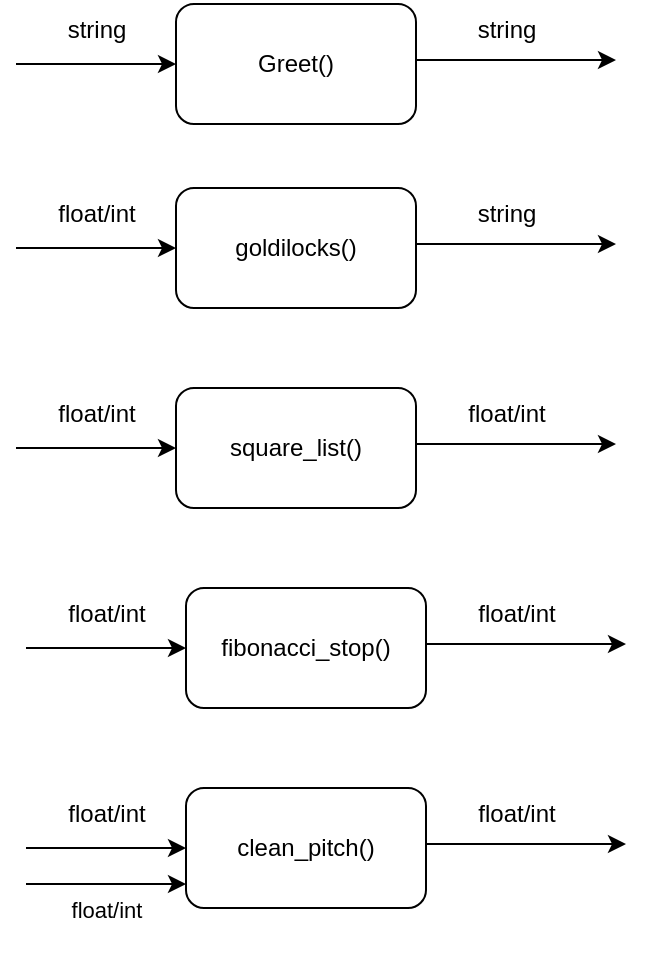 <mxfile>
    <diagram id="MLhdZbOge7Rhi6AA2Xl6" name="Page-1">
        <mxGraphModel dx="821" dy="518" grid="1" gridSize="10" guides="1" tooltips="1" connect="1" arrows="1" fold="1" page="1" pageScale="1" pageWidth="850" pageHeight="1100" math="0" shadow="0">
            <root>
                <mxCell id="0"/>
                <mxCell id="1" parent="0"/>
                <mxCell id="2" value="Greet()" style="rounded=1;whiteSpace=wrap;html=1;" vertex="1" parent="1">
                    <mxGeometry x="350" y="120" width="120" height="60" as="geometry"/>
                </mxCell>
                <mxCell id="3" value="" style="endArrow=classic;html=1;" edge="1" parent="1">
                    <mxGeometry width="50" height="50" relative="1" as="geometry">
                        <mxPoint x="470" y="148" as="sourcePoint"/>
                        <mxPoint x="570" y="148" as="targetPoint"/>
                    </mxGeometry>
                </mxCell>
                <mxCell id="4" value="" style="endArrow=classic;html=1;" edge="1" parent="1">
                    <mxGeometry width="50" height="50" relative="1" as="geometry">
                        <mxPoint x="270" y="150" as="sourcePoint"/>
                        <mxPoint x="350" y="150" as="targetPoint"/>
                    </mxGeometry>
                </mxCell>
                <mxCell id="5" value="string" style="text;html=1;align=center;verticalAlign=middle;resizable=0;points=[];autosize=1;strokeColor=none;fillColor=none;" vertex="1" parent="1">
                    <mxGeometry x="285" y="118" width="50" height="30" as="geometry"/>
                </mxCell>
                <mxCell id="7" value="string" style="text;html=1;align=center;verticalAlign=middle;resizable=0;points=[];autosize=1;strokeColor=none;fillColor=none;" vertex="1" parent="1">
                    <mxGeometry x="490" y="118" width="50" height="30" as="geometry"/>
                </mxCell>
                <mxCell id="8" value="goldilocks()" style="rounded=1;whiteSpace=wrap;html=1;" vertex="1" parent="1">
                    <mxGeometry x="350" y="212" width="120" height="60" as="geometry"/>
                </mxCell>
                <mxCell id="9" value="" style="endArrow=classic;html=1;" edge="1" parent="1">
                    <mxGeometry width="50" height="50" relative="1" as="geometry">
                        <mxPoint x="470" y="240" as="sourcePoint"/>
                        <mxPoint x="570" y="240" as="targetPoint"/>
                    </mxGeometry>
                </mxCell>
                <mxCell id="10" value="" style="endArrow=classic;html=1;" edge="1" parent="1">
                    <mxGeometry width="50" height="50" relative="1" as="geometry">
                        <mxPoint x="270" y="242" as="sourcePoint"/>
                        <mxPoint x="350" y="242" as="targetPoint"/>
                    </mxGeometry>
                </mxCell>
                <mxCell id="11" value="float/int" style="text;html=1;align=center;verticalAlign=middle;resizable=0;points=[];autosize=1;strokeColor=none;fillColor=none;" vertex="1" parent="1">
                    <mxGeometry x="280" y="210" width="60" height="30" as="geometry"/>
                </mxCell>
                <mxCell id="12" value="string" style="text;html=1;align=center;verticalAlign=middle;resizable=0;points=[];autosize=1;strokeColor=none;fillColor=none;" vertex="1" parent="1">
                    <mxGeometry x="490" y="210" width="50" height="30" as="geometry"/>
                </mxCell>
                <mxCell id="18" value="square_list()" style="rounded=1;whiteSpace=wrap;html=1;" vertex="1" parent="1">
                    <mxGeometry x="350" y="312" width="120" height="60" as="geometry"/>
                </mxCell>
                <mxCell id="19" value="" style="endArrow=classic;html=1;" edge="1" parent="1">
                    <mxGeometry width="50" height="50" relative="1" as="geometry">
                        <mxPoint x="470" y="340" as="sourcePoint"/>
                        <mxPoint x="570" y="340" as="targetPoint"/>
                    </mxGeometry>
                </mxCell>
                <mxCell id="20" value="" style="endArrow=classic;html=1;" edge="1" parent="1">
                    <mxGeometry width="50" height="50" relative="1" as="geometry">
                        <mxPoint x="270" y="342" as="sourcePoint"/>
                        <mxPoint x="350" y="342" as="targetPoint"/>
                    </mxGeometry>
                </mxCell>
                <mxCell id="21" value="float/int" style="text;html=1;align=center;verticalAlign=middle;resizable=0;points=[];autosize=1;strokeColor=none;fillColor=none;" vertex="1" parent="1">
                    <mxGeometry x="280" y="310" width="60" height="30" as="geometry"/>
                </mxCell>
                <mxCell id="22" value="float/int" style="text;html=1;align=center;verticalAlign=middle;resizable=0;points=[];autosize=1;strokeColor=none;fillColor=none;" vertex="1" parent="1">
                    <mxGeometry x="485" y="310" width="60" height="30" as="geometry"/>
                </mxCell>
                <mxCell id="23" value="fibonacci_stop()" style="rounded=1;whiteSpace=wrap;html=1;" vertex="1" parent="1">
                    <mxGeometry x="355" y="412" width="120" height="60" as="geometry"/>
                </mxCell>
                <mxCell id="24" value="" style="endArrow=classic;html=1;" edge="1" parent="1">
                    <mxGeometry width="50" height="50" relative="1" as="geometry">
                        <mxPoint x="475" y="440" as="sourcePoint"/>
                        <mxPoint x="575" y="440" as="targetPoint"/>
                    </mxGeometry>
                </mxCell>
                <mxCell id="25" value="" style="endArrow=classic;html=1;" edge="1" parent="1">
                    <mxGeometry width="50" height="50" relative="1" as="geometry">
                        <mxPoint x="275" y="442" as="sourcePoint"/>
                        <mxPoint x="355" y="442" as="targetPoint"/>
                    </mxGeometry>
                </mxCell>
                <mxCell id="26" value="float/int" style="text;html=1;align=center;verticalAlign=middle;resizable=0;points=[];autosize=1;strokeColor=none;fillColor=none;" vertex="1" parent="1">
                    <mxGeometry x="285" y="410" width="60" height="30" as="geometry"/>
                </mxCell>
                <mxCell id="27" value="float/int" style="text;html=1;align=center;verticalAlign=middle;resizable=0;points=[];autosize=1;strokeColor=none;fillColor=none;" vertex="1" parent="1">
                    <mxGeometry x="490" y="410" width="60" height="30" as="geometry"/>
                </mxCell>
                <mxCell id="28" value="clean_pitch()" style="rounded=1;whiteSpace=wrap;html=1;" vertex="1" parent="1">
                    <mxGeometry x="355" y="512" width="120" height="60" as="geometry"/>
                </mxCell>
                <mxCell id="29" value="" style="endArrow=classic;html=1;" edge="1" parent="1">
                    <mxGeometry width="50" height="50" relative="1" as="geometry">
                        <mxPoint x="475" y="540" as="sourcePoint"/>
                        <mxPoint x="575" y="540" as="targetPoint"/>
                    </mxGeometry>
                </mxCell>
                <mxCell id="30" value="" style="endArrow=classic;html=1;" edge="1" parent="1">
                    <mxGeometry width="50" height="50" relative="1" as="geometry">
                        <mxPoint x="275" y="542" as="sourcePoint"/>
                        <mxPoint x="355" y="542" as="targetPoint"/>
                    </mxGeometry>
                </mxCell>
                <mxCell id="31" value="float/int" style="text;html=1;align=center;verticalAlign=middle;resizable=0;points=[];autosize=1;strokeColor=none;fillColor=none;" vertex="1" parent="1">
                    <mxGeometry x="285" y="510" width="60" height="30" as="geometry"/>
                </mxCell>
                <mxCell id="32" value="float/int" style="text;html=1;align=center;verticalAlign=middle;resizable=0;points=[];autosize=1;strokeColor=none;fillColor=none;" vertex="1" parent="1">
                    <mxGeometry x="490" y="510" width="60" height="30" as="geometry"/>
                </mxCell>
                <mxCell id="35" value="" style="endArrow=classic;html=1;" edge="1" parent="1">
                    <mxGeometry width="50" height="50" relative="1" as="geometry">
                        <mxPoint x="275" y="560" as="sourcePoint"/>
                        <mxPoint x="355" y="560" as="targetPoint"/>
                    </mxGeometry>
                </mxCell>
                <mxCell id="36" value="float/int&lt;div&gt;&lt;br&gt;&lt;/div&gt;" style="edgeLabel;html=1;align=center;verticalAlign=middle;resizable=0;points=[];" vertex="1" connectable="0" parent="35">
                    <mxGeometry x="0.15" y="-3" relative="1" as="geometry">
                        <mxPoint x="-6" y="17" as="offset"/>
                    </mxGeometry>
                </mxCell>
            </root>
        </mxGraphModel>
    </diagram>
</mxfile>